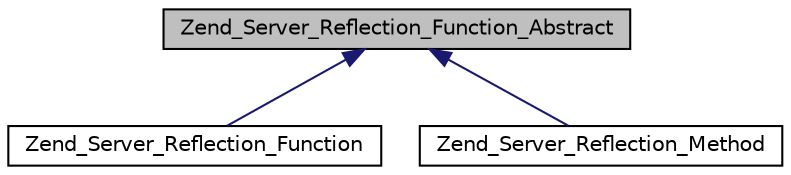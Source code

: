 digraph G
{
  edge [fontname="Helvetica",fontsize="10",labelfontname="Helvetica",labelfontsize="10"];
  node [fontname="Helvetica",fontsize="10",shape=record];
  Node1 [label="Zend_Server_Reflection_Function_Abstract",height=0.2,width=0.4,color="black", fillcolor="grey75", style="filled" fontcolor="black"];
  Node1 -> Node2 [dir="back",color="midnightblue",fontsize="10",style="solid",fontname="Helvetica"];
  Node2 [label="Zend_Server_Reflection_Function",height=0.2,width=0.4,color="black", fillcolor="white", style="filled",URL="$class_zend___server___reflection___function.html"];
  Node1 -> Node3 [dir="back",color="midnightblue",fontsize="10",style="solid",fontname="Helvetica"];
  Node3 [label="Zend_Server_Reflection_Method",height=0.2,width=0.4,color="black", fillcolor="white", style="filled",URL="$class_zend___server___reflection___method.html"];
}
